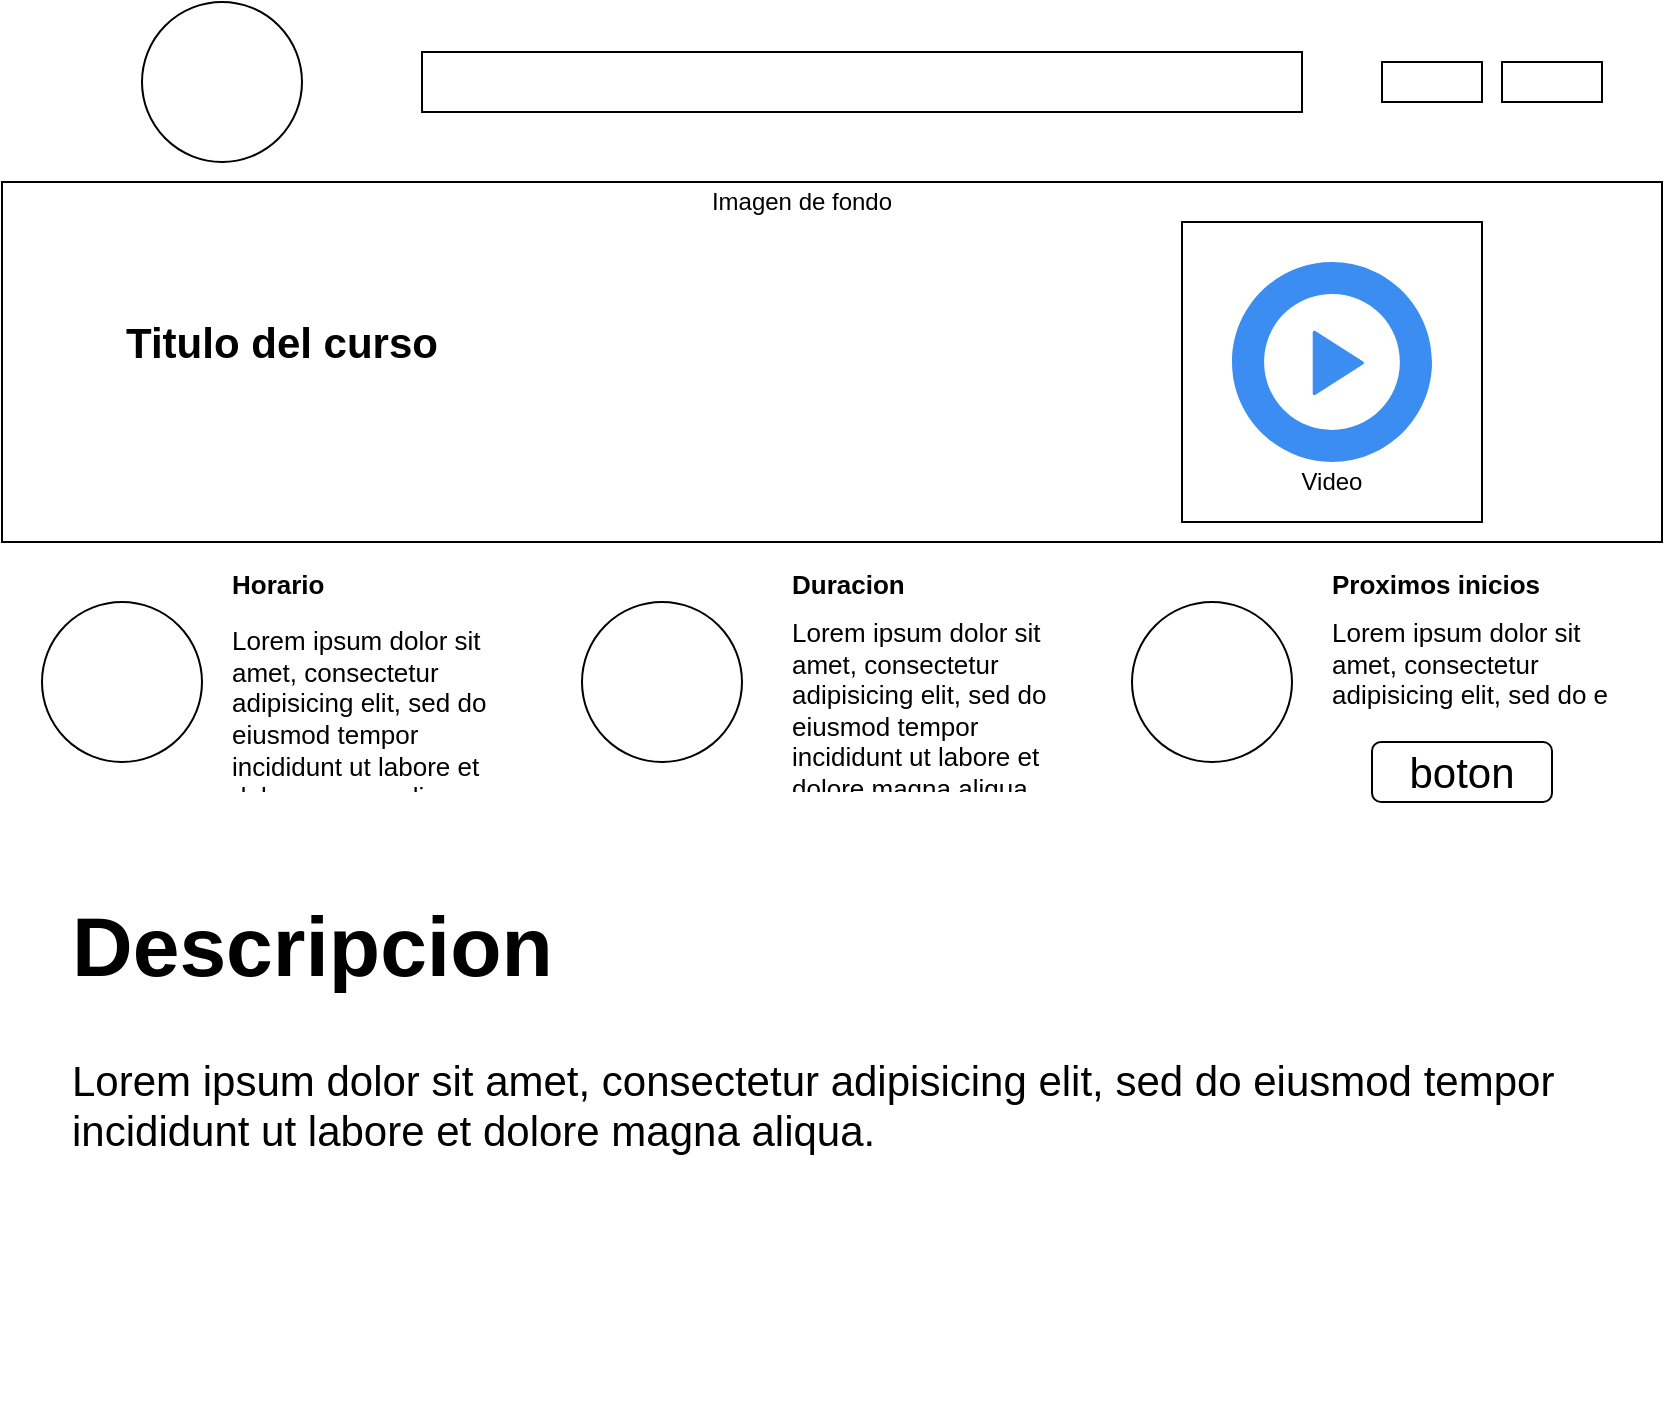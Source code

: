 <mxfile version="15.2.9" type="github">
  <diagram id="JgSvBfDvB_D5Z-AoVeIU" name="Page-1">
    <mxGraphModel dx="868" dy="482" grid="1" gridSize="10" guides="1" tooltips="1" connect="1" arrows="1" fold="1" page="1" pageScale="1" pageWidth="827" pageHeight="1169" math="0" shadow="0">
      <root>
        <mxCell id="0" />
        <mxCell id="1" parent="0" />
        <mxCell id="6YGEB5Kaw4sNpGn_EE-i-1" value="" style="ellipse;whiteSpace=wrap;html=1;aspect=fixed;" vertex="1" parent="1">
          <mxGeometry x="70" y="40" width="80" height="80" as="geometry" />
        </mxCell>
        <mxCell id="6YGEB5Kaw4sNpGn_EE-i-2" value="" style="rounded=0;whiteSpace=wrap;html=1;" vertex="1" parent="1">
          <mxGeometry x="210" y="65" width="440" height="30" as="geometry" />
        </mxCell>
        <mxCell id="6YGEB5Kaw4sNpGn_EE-i-3" value="" style="rounded=0;whiteSpace=wrap;html=1;" vertex="1" parent="1">
          <mxGeometry x="690" y="70" width="50" height="20" as="geometry" />
        </mxCell>
        <mxCell id="6YGEB5Kaw4sNpGn_EE-i-4" value="" style="rounded=0;whiteSpace=wrap;html=1;" vertex="1" parent="1">
          <mxGeometry x="750" y="70" width="50" height="20" as="geometry" />
        </mxCell>
        <mxCell id="6YGEB5Kaw4sNpGn_EE-i-5" value="" style="rounded=0;whiteSpace=wrap;html=1;" vertex="1" parent="1">
          <mxGeometry y="130" width="830" height="180" as="geometry" />
        </mxCell>
        <mxCell id="6YGEB5Kaw4sNpGn_EE-i-6" value="Titulo del curso" style="text;html=1;strokeColor=none;fillColor=none;align=center;verticalAlign=middle;whiteSpace=wrap;rounded=0;fontSize=21;fontStyle=1" vertex="1" parent="1">
          <mxGeometry x="40" y="180" width="200" height="60" as="geometry" />
        </mxCell>
        <mxCell id="6YGEB5Kaw4sNpGn_EE-i-8" value="" style="whiteSpace=wrap;html=1;aspect=fixed;" vertex="1" parent="1">
          <mxGeometry x="590" y="150" width="150" height="150" as="geometry" />
        </mxCell>
        <mxCell id="6YGEB5Kaw4sNpGn_EE-i-9" value="" style="sketch=0;html=1;aspect=fixed;strokeColor=none;shadow=0;align=center;verticalAlign=top;fillColor=#3B8DF1;shape=mxgraph.gcp2.play_start" vertex="1" parent="1">
          <mxGeometry x="615" y="170" width="100" height="100" as="geometry" />
        </mxCell>
        <mxCell id="6YGEB5Kaw4sNpGn_EE-i-10" value="Video" style="text;html=1;strokeColor=none;fillColor=none;align=center;verticalAlign=middle;whiteSpace=wrap;rounded=0;" vertex="1" parent="1">
          <mxGeometry x="645" y="270" width="40" height="20" as="geometry" />
        </mxCell>
        <mxCell id="6YGEB5Kaw4sNpGn_EE-i-11" value="Imagen de fondo" style="text;html=1;strokeColor=none;fillColor=none;align=center;verticalAlign=middle;whiteSpace=wrap;rounded=0;" vertex="1" parent="1">
          <mxGeometry x="300" y="130" width="200" height="20" as="geometry" />
        </mxCell>
        <mxCell id="6YGEB5Kaw4sNpGn_EE-i-14" value="" style="ellipse;whiteSpace=wrap;html=1;fontSize=21;" vertex="1" parent="1">
          <mxGeometry x="20" y="340" width="80" height="80" as="geometry" />
        </mxCell>
        <mxCell id="6YGEB5Kaw4sNpGn_EE-i-16" value="&lt;h1 style=&quot;font-size: 13px&quot;&gt;&lt;font style=&quot;font-size: 13px&quot;&gt;Horario&lt;/font&gt;&lt;/h1&gt;&lt;p style=&quot;font-size: 13px&quot;&gt;&lt;font style=&quot;font-size: 13px&quot;&gt;Lorem ipsum dolor sit amet, consectetur adipisicing elit, sed do eiusmod tempor incididunt ut labore et dolore magna aliqua.&lt;/font&gt;&lt;/p&gt;" style="text;html=1;strokeColor=none;fillColor=none;spacing=5;spacingTop=-20;whiteSpace=wrap;overflow=hidden;rounded=0;fontSize=21;" vertex="1" parent="1">
          <mxGeometry x="110" y="325" width="150" height="110" as="geometry" />
        </mxCell>
        <mxCell id="6YGEB5Kaw4sNpGn_EE-i-17" value="" style="ellipse;whiteSpace=wrap;html=1;fontSize=21;" vertex="1" parent="1">
          <mxGeometry x="290" y="340" width="80" height="80" as="geometry" />
        </mxCell>
        <mxCell id="6YGEB5Kaw4sNpGn_EE-i-18" value="&lt;h1 style=&quot;font-size: 13px&quot;&gt;&lt;span&gt;Duracion&lt;/span&gt;&lt;/h1&gt;&lt;h1 style=&quot;font-size: 13px&quot;&gt;&lt;span style=&quot;font-weight: normal&quot;&gt;Lorem ipsum dolor sit amet, consectetur adipisicing elit, sed do eiusmod tempor incididunt ut labore et dolore magna aliqua.&lt;/span&gt;&lt;br&gt;&lt;/h1&gt;" style="text;html=1;strokeColor=none;fillColor=none;spacing=5;spacingTop=-20;whiteSpace=wrap;overflow=hidden;rounded=0;fontSize=21;" vertex="1" parent="1">
          <mxGeometry x="390" y="325" width="150" height="110" as="geometry" />
        </mxCell>
        <mxCell id="6YGEB5Kaw4sNpGn_EE-i-19" value="&lt;h1 style=&quot;font-size: 13px&quot;&gt;Proximos inicios&lt;/h1&gt;&lt;h1 style=&quot;font-size: 13px&quot;&gt;&lt;span style=&quot;font-weight: normal&quot;&gt;Lorem ipsum dolor sit amet, consectetur adipisicing elit, sed do e&lt;/span&gt;&lt;br&gt;&lt;/h1&gt;&lt;div&gt;&lt;span style=&quot;font-weight: normal&quot;&gt;&lt;br&gt;&lt;/span&gt;&lt;/div&gt;" style="text;html=1;strokeColor=none;fillColor=none;spacing=5;spacingTop=-20;whiteSpace=wrap;overflow=hidden;rounded=0;fontSize=21;" vertex="1" parent="1">
          <mxGeometry x="660" y="325" width="150" height="110" as="geometry" />
        </mxCell>
        <mxCell id="6YGEB5Kaw4sNpGn_EE-i-20" value="" style="ellipse;whiteSpace=wrap;html=1;fontSize=21;" vertex="1" parent="1">
          <mxGeometry x="565" y="340" width="80" height="80" as="geometry" />
        </mxCell>
        <mxCell id="6YGEB5Kaw4sNpGn_EE-i-21" value="boton" style="rounded=1;whiteSpace=wrap;html=1;fontSize=21;" vertex="1" parent="1">
          <mxGeometry x="685" y="410" width="90" height="30" as="geometry" />
        </mxCell>
        <mxCell id="6YGEB5Kaw4sNpGn_EE-i-22" value="&lt;h1&gt;Descripcion&lt;/h1&gt;&lt;p&gt;Lorem ipsum dolor sit amet, consectetur adipisicing elit, sed do eiusmod tempor incididunt ut labore et dolore magna aliqua.&lt;/p&gt;" style="text;html=1;strokeColor=none;fillColor=none;spacing=5;spacingTop=-20;whiteSpace=wrap;overflow=hidden;rounded=0;fontSize=21;" vertex="1" parent="1">
          <mxGeometry x="30" y="470" width="780" height="280" as="geometry" />
        </mxCell>
      </root>
    </mxGraphModel>
  </diagram>
</mxfile>
